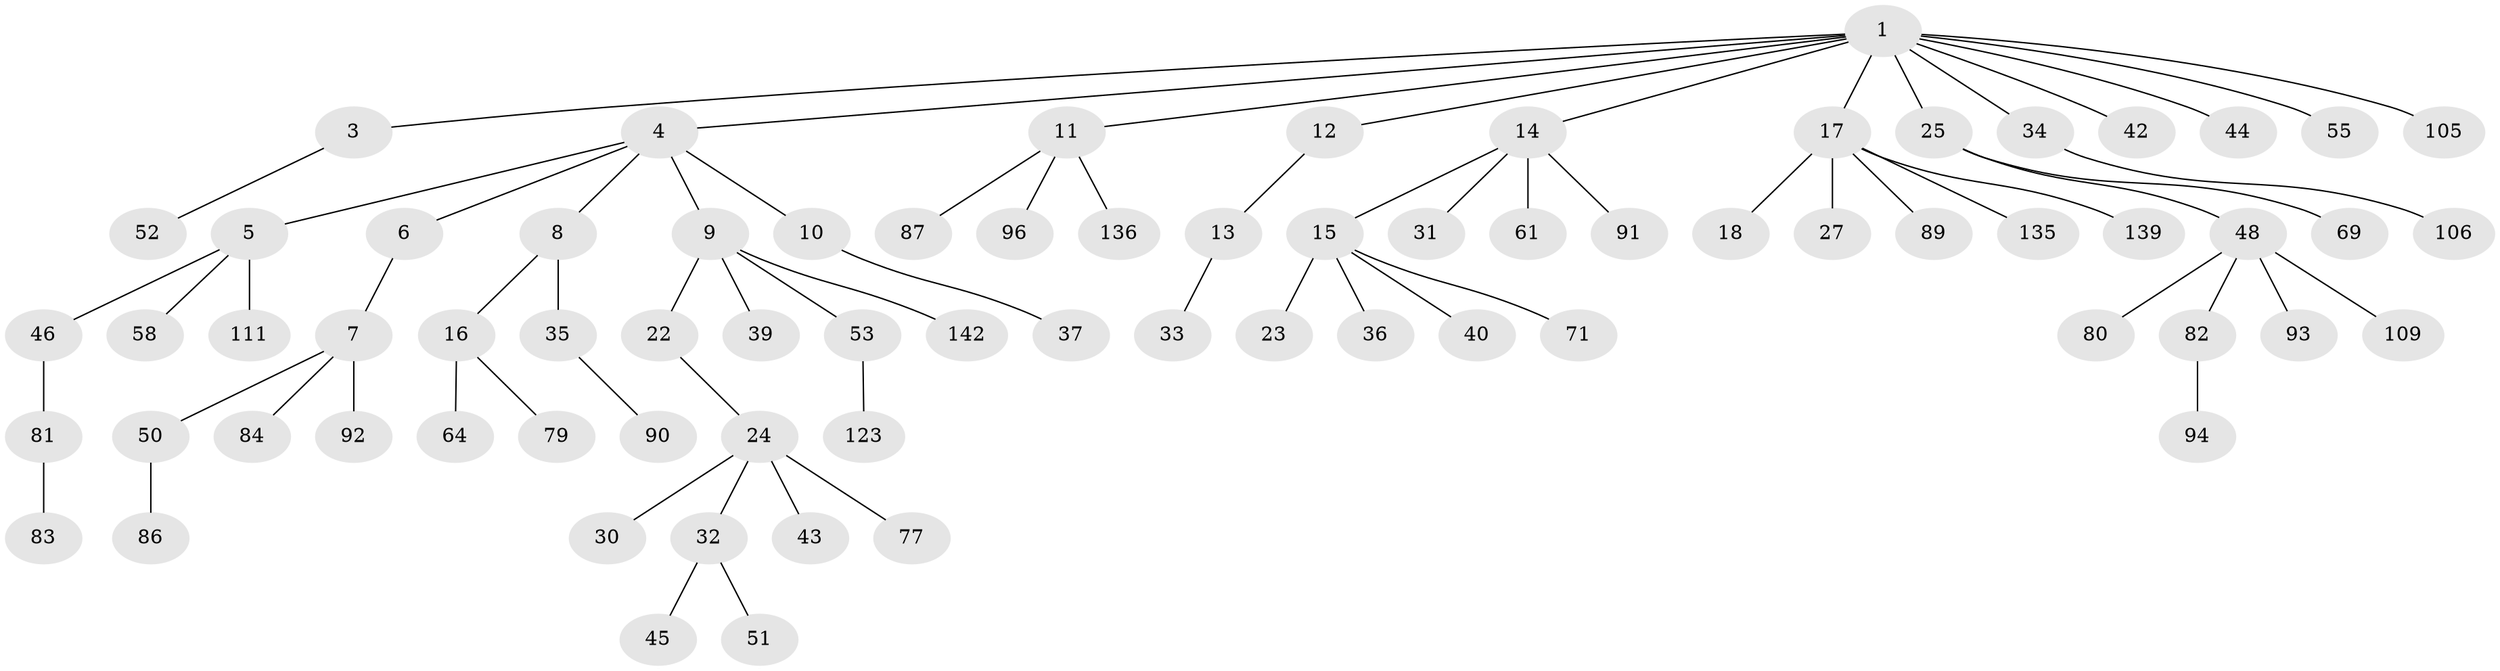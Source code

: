 // original degree distribution, {6: 0.0273972602739726, 8: 0.00684931506849315, 2: 0.2465753424657534, 7: 0.00684931506849315, 5: 0.04794520547945205, 3: 0.08904109589041095, 4: 0.04794520547945205, 1: 0.5273972602739726}
// Generated by graph-tools (version 1.1) at 2025/15/03/09/25 04:15:41]
// undirected, 73 vertices, 72 edges
graph export_dot {
graph [start="1"]
  node [color=gray90,style=filled];
  1 [super="+2"];
  3;
  4 [super="+29"];
  5 [super="+49"];
  6;
  7 [super="+38+100"];
  8 [super="+28"];
  9 [super="+19+114+112"];
  10;
  11 [super="+65+41+21"];
  12;
  13;
  14;
  15 [super="+127"];
  16;
  17;
  18;
  22;
  23 [super="+125"];
  24;
  25 [super="+120+121+144+54"];
  27 [super="+56+141"];
  30;
  31;
  32 [super="+88"];
  33;
  34;
  35;
  36;
  37 [super="+57"];
  39;
  40 [super="+137"];
  42 [super="+129"];
  43 [super="+124"];
  44 [super="+67"];
  45 [super="+108+115+76"];
  46 [super="+59"];
  48 [super="+62+60"];
  50;
  51 [super="+98+72"];
  52 [super="+66"];
  53 [super="+74"];
  55;
  58;
  61;
  64;
  69;
  71;
  77 [super="+110"];
  79;
  80;
  81;
  82 [super="+97+104+113"];
  83;
  84 [super="+130"];
  86;
  87;
  89 [super="+138"];
  90;
  91;
  92;
  93;
  94;
  96;
  105;
  106;
  109 [super="+140+116"];
  111;
  123;
  135;
  136;
  139 [super="+143"];
  142;
  1 -- 11;
  1 -- 14;
  1 -- 17;
  1 -- 34;
  1 -- 55;
  1 -- 3;
  1 -- 4;
  1 -- 105;
  1 -- 42;
  1 -- 12;
  1 -- 44;
  1 -- 25;
  3 -- 52;
  4 -- 5;
  4 -- 6;
  4 -- 8;
  4 -- 9;
  4 -- 10;
  5 -- 46;
  5 -- 58;
  5 -- 111;
  6 -- 7;
  7 -- 50;
  7 -- 92;
  7 -- 84;
  8 -- 16;
  8 -- 35;
  9 -- 53;
  9 -- 22;
  9 -- 39;
  9 -- 142;
  10 -- 37;
  11 -- 96;
  11 -- 87;
  11 -- 136;
  12 -- 13;
  13 -- 33;
  14 -- 15;
  14 -- 31;
  14 -- 61;
  14 -- 91;
  15 -- 23;
  15 -- 36;
  15 -- 40;
  15 -- 71;
  16 -- 64;
  16 -- 79;
  17 -- 18;
  17 -- 27;
  17 -- 89;
  17 -- 135;
  17 -- 139;
  22 -- 24;
  24 -- 30;
  24 -- 32;
  24 -- 43;
  24 -- 77;
  25 -- 48;
  25 -- 69;
  32 -- 45;
  32 -- 51;
  34 -- 106;
  35 -- 90;
  46 -- 81;
  48 -- 82;
  48 -- 93;
  48 -- 80;
  48 -- 109;
  50 -- 86;
  53 -- 123;
  81 -- 83;
  82 -- 94;
}
